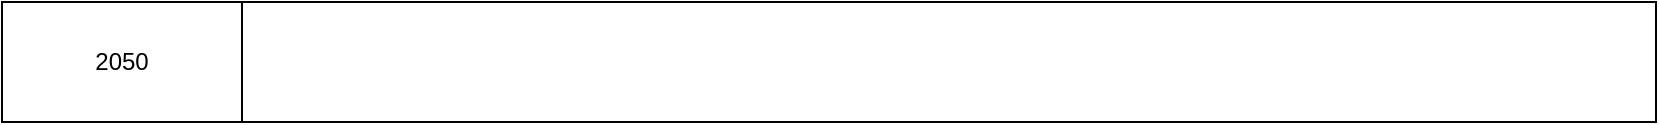 <mxfile version="15.5.6" type="github">
  <diagram id="uC-OHz5i26v9e3jxDsQy" name="Page-1">
    <mxGraphModel dx="2062" dy="1122" grid="1" gridSize="10" guides="1" tooltips="1" connect="1" arrows="1" fold="1" page="1" pageScale="1" pageWidth="827" pageHeight="1169" math="0" shadow="0">
      <root>
        <mxCell id="0" />
        <mxCell id="1" parent="0" />
        <mxCell id="UmxwALsGeC_qnuWTcdUq-2" value="" style="rounded=0;whiteSpace=wrap;html=1;" vertex="1" parent="1">
          <mxGeometry width="827" height="60" as="geometry" />
        </mxCell>
        <mxCell id="UmxwALsGeC_qnuWTcdUq-3" value="2050" style="rounded=0;whiteSpace=wrap;html=1;" vertex="1" parent="1">
          <mxGeometry width="120" height="60" as="geometry" />
        </mxCell>
      </root>
    </mxGraphModel>
  </diagram>
</mxfile>
